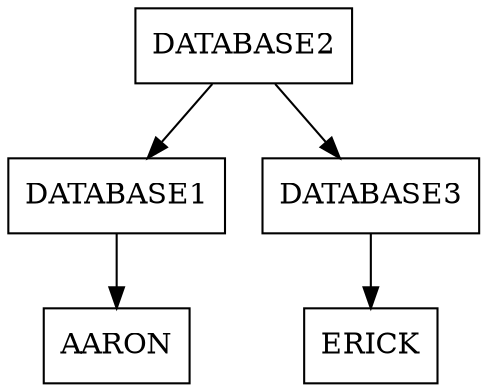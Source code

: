 digraph dibujo{
graph [ordering="out"];rankdir=TB;
node [shape = box];
NodoDATABASE2 [label = "DATABASE2"];
NodoDATABASE1 [label = "DATABASE1"];
NodoAARON [label = "AARON"];
NodoDATABASE3 [label = "DATABASE3"];
NodoERICK [label = "ERICK"];
NodoDATABASE2->NodoDATABASE1;
NodoDATABASE2->NodoDATABASE3;
NodoDATABASE1->NodoAARON;
NodoDATABASE3->NodoERICK;
}
